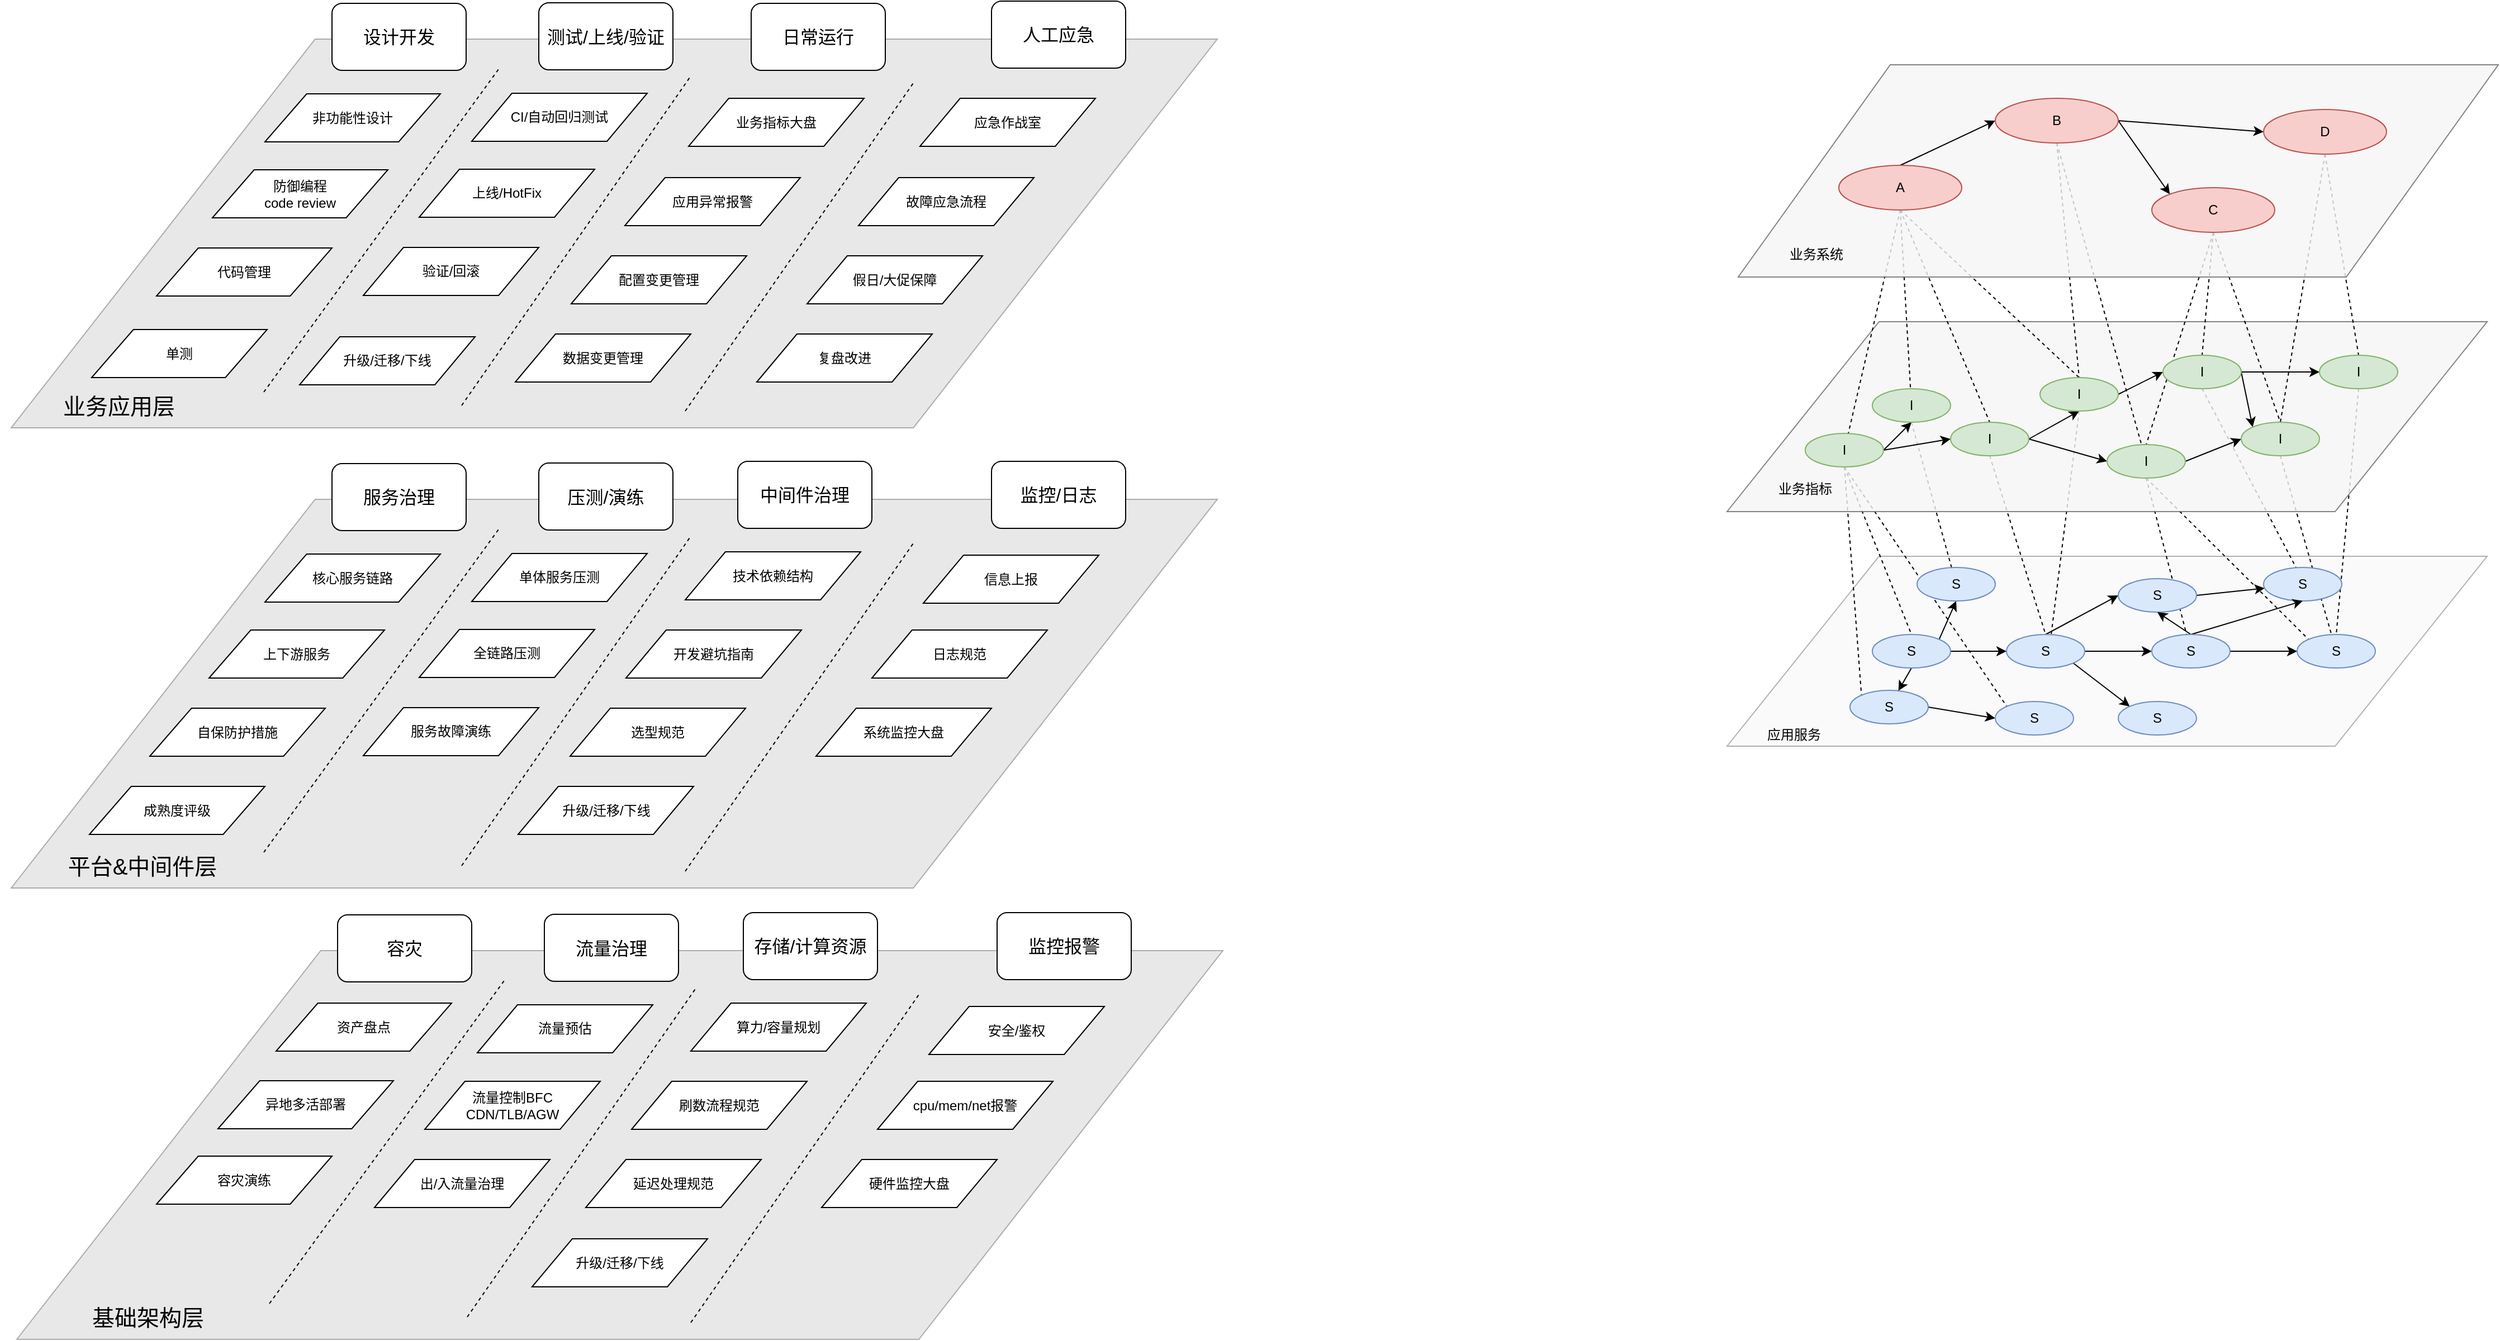 <mxfile version="13.1.11" type="github">
  <diagram id="OuX-MszPN_uHdtCJEdoI" name="Page-1">
    <mxGraphModel dx="4361" dy="1268" grid="0" gridSize="10" guides="1" tooltips="1" connect="1" arrows="1" fold="1" page="1" pageScale="1" pageWidth="827" pageHeight="1169" background="none" math="0" shadow="0">
      <root>
        <mxCell id="0" />
        <mxCell id="1" parent="0" />
        <mxCell id="bgl6uEvWcSFifs80HFpC-83" value="" style="shape=parallelogram;perimeter=parallelogramPerimeter;whiteSpace=wrap;html=1;fillColor=#D1D1D1;strokeColor=#666666;size=0.252;fontColor=#333333;opacity=50;" vertex="1" parent="1">
          <mxGeometry x="-956" y="145" width="1079" height="348" as="geometry" />
        </mxCell>
        <mxCell id="bgl6uEvWcSFifs80HFpC-37" value="" style="shape=parallelogram;perimeter=parallelogramPerimeter;whiteSpace=wrap;html=1;opacity=50;fillColor=#f5f5f5;strokeColor=#666666;fontColor=#333333;" vertex="1" parent="1">
          <mxGeometry x="579" y="608" width="680" height="170" as="geometry" />
        </mxCell>
        <mxCell id="bgl6uEvWcSFifs80HFpC-65" style="edgeStyle=none;rounded=0;orthogonalLoop=1;jettySize=auto;html=1;exitX=0.5;exitY=1;exitDx=0;exitDy=0;dashed=1;endArrow=none;endFill=0;" edge="1" parent="1" source="bgl6uEvWcSFifs80HFpC-17" target="bgl6uEvWcSFifs80HFpC-47">
          <mxGeometry relative="1" as="geometry" />
        </mxCell>
        <mxCell id="bgl6uEvWcSFifs80HFpC-66" style="edgeStyle=none;rounded=0;orthogonalLoop=1;jettySize=auto;html=1;exitX=0.5;exitY=1;exitDx=0;exitDy=0;entryX=0.5;entryY=0;entryDx=0;entryDy=0;dashed=1;endArrow=none;endFill=0;" edge="1" parent="1" source="bgl6uEvWcSFifs80HFpC-18" target="bgl6uEvWcSFifs80HFpC-41">
          <mxGeometry relative="1" as="geometry" />
        </mxCell>
        <mxCell id="bgl6uEvWcSFifs80HFpC-67" style="edgeStyle=none;rounded=0;orthogonalLoop=1;jettySize=auto;html=1;exitX=0.5;exitY=1;exitDx=0;exitDy=0;dashed=1;endArrow=none;endFill=0;" edge="1" parent="1" source="bgl6uEvWcSFifs80HFpC-19">
          <mxGeometry relative="1" as="geometry">
            <mxPoint x="869" y="678" as="targetPoint" />
          </mxGeometry>
        </mxCell>
        <mxCell id="bgl6uEvWcSFifs80HFpC-70" style="edgeStyle=none;rounded=0;orthogonalLoop=1;jettySize=auto;html=1;exitX=0.5;exitY=1;exitDx=0;exitDy=0;entryX=0.414;entryY=0;entryDx=0;entryDy=0;entryPerimeter=0;dashed=1;endArrow=none;endFill=0;" edge="1" parent="1" source="bgl6uEvWcSFifs80HFpC-20" target="bgl6uEvWcSFifs80HFpC-43">
          <mxGeometry relative="1" as="geometry" />
        </mxCell>
        <mxCell id="bgl6uEvWcSFifs80HFpC-72" style="edgeStyle=none;rounded=0;orthogonalLoop=1;jettySize=auto;html=1;exitX=0.5;exitY=1;exitDx=0;exitDy=0;entryX=0.5;entryY=0;entryDx=0;entryDy=0;dashed=1;endArrow=none;endFill=0;" edge="1" parent="1" source="bgl6uEvWcSFifs80HFpC-21" target="bgl6uEvWcSFifs80HFpC-48">
          <mxGeometry relative="1" as="geometry" />
        </mxCell>
        <mxCell id="bgl6uEvWcSFifs80HFpC-68" style="edgeStyle=none;rounded=0;orthogonalLoop=1;jettySize=auto;html=1;exitX=0.5;exitY=1;exitDx=0;exitDy=0;dashed=1;endArrow=none;endFill=0;" edge="1" parent="1" source="bgl6uEvWcSFifs80HFpC-22" target="bgl6uEvWcSFifs80HFpC-45">
          <mxGeometry relative="1" as="geometry" />
        </mxCell>
        <mxCell id="bgl6uEvWcSFifs80HFpC-69" style="edgeStyle=none;rounded=0;orthogonalLoop=1;jettySize=auto;html=1;exitX=0.5;exitY=1;exitDx=0;exitDy=0;entryX=0;entryY=0;entryDx=0;entryDy=0;dashed=1;endArrow=none;endFill=0;" edge="1" parent="1" source="bgl6uEvWcSFifs80HFpC-22" target="bgl6uEvWcSFifs80HFpC-48">
          <mxGeometry relative="1" as="geometry" />
        </mxCell>
        <mxCell id="bgl6uEvWcSFifs80HFpC-71" style="edgeStyle=none;rounded=0;orthogonalLoop=1;jettySize=auto;html=1;exitX=0.5;exitY=1;exitDx=0;exitDy=0;dashed=1;endArrow=none;endFill=0;" edge="1" parent="1" source="bgl6uEvWcSFifs80HFpC-23" target="bgl6uEvWcSFifs80HFpC-48">
          <mxGeometry relative="1" as="geometry" />
        </mxCell>
        <mxCell id="bgl6uEvWcSFifs80HFpC-49" style="edgeStyle=none;rounded=0;orthogonalLoop=1;jettySize=auto;html=1;exitX=0.5;exitY=1;exitDx=0;exitDy=0;entryX=0;entryY=0;entryDx=0;entryDy=0;dashed=1;endArrow=none;endFill=0;" edge="1" parent="1" source="bgl6uEvWcSFifs80HFpC-9" target="bgl6uEvWcSFifs80HFpC-38">
          <mxGeometry relative="1" as="geometry" />
        </mxCell>
        <mxCell id="bgl6uEvWcSFifs80HFpC-50" style="edgeStyle=none;rounded=0;orthogonalLoop=1;jettySize=auto;html=1;exitX=0.5;exitY=1;exitDx=0;exitDy=0;entryX=0.5;entryY=0;entryDx=0;entryDy=0;dashed=1;endArrow=none;endFill=0;" edge="1" parent="1" source="bgl6uEvWcSFifs80HFpC-9" target="bgl6uEvWcSFifs80HFpC-39">
          <mxGeometry relative="1" as="geometry" />
        </mxCell>
        <mxCell id="bgl6uEvWcSFifs80HFpC-51" style="edgeStyle=none;rounded=0;orthogonalLoop=1;jettySize=auto;html=1;exitX=0.5;exitY=1;exitDx=0;exitDy=0;entryX=0;entryY=0;entryDx=0;entryDy=0;dashed=1;endArrow=none;endFill=0;" edge="1" parent="1" source="bgl6uEvWcSFifs80HFpC-9" target="bgl6uEvWcSFifs80HFpC-40">
          <mxGeometry relative="1" as="geometry" />
        </mxCell>
        <mxCell id="bgl6uEvWcSFifs80HFpC-8" value="" style="shape=parallelogram;perimeter=parallelogramPerimeter;whiteSpace=wrap;html=1;opacity=80;fillColor=#f5f5f5;strokeColor=#666666;fontColor=#333333;" vertex="1" parent="1">
          <mxGeometry x="579" y="398" width="680" height="170" as="geometry" />
        </mxCell>
        <mxCell id="bgl6uEvWcSFifs80HFpC-25" style="edgeStyle=none;rounded=0;orthogonalLoop=1;jettySize=auto;html=1;exitX=0.5;exitY=1;exitDx=0;exitDy=0;dashed=1;endArrow=none;endFill=0;" edge="1" parent="1" source="bgl6uEvWcSFifs80HFpC-4" target="bgl6uEvWcSFifs80HFpC-17">
          <mxGeometry relative="1" as="geometry" />
        </mxCell>
        <mxCell id="bgl6uEvWcSFifs80HFpC-26" style="edgeStyle=none;rounded=0;orthogonalLoop=1;jettySize=auto;html=1;exitX=0.5;exitY=1;exitDx=0;exitDy=0;entryX=0.5;entryY=0;entryDx=0;entryDy=0;dashed=1;endArrow=none;endFill=0;" edge="1" parent="1" source="bgl6uEvWcSFifs80HFpC-4" target="bgl6uEvWcSFifs80HFpC-18">
          <mxGeometry relative="1" as="geometry" />
        </mxCell>
        <mxCell id="bgl6uEvWcSFifs80HFpC-30" style="edgeStyle=none;rounded=0;orthogonalLoop=1;jettySize=auto;html=1;exitX=0.5;exitY=1;exitDx=0;exitDy=0;entryX=0.5;entryY=0;entryDx=0;entryDy=0;dashed=1;endArrow=none;endFill=0;" edge="1" parent="1" source="bgl6uEvWcSFifs80HFpC-4" target="bgl6uEvWcSFifs80HFpC-19">
          <mxGeometry relative="1" as="geometry" />
        </mxCell>
        <mxCell id="bgl6uEvWcSFifs80HFpC-27" style="edgeStyle=none;rounded=0;orthogonalLoop=1;jettySize=auto;html=1;exitX=0.5;exitY=1;exitDx=0;exitDy=0;entryX=0.5;entryY=0;entryDx=0;entryDy=0;dashed=1;endArrow=none;endFill=0;" edge="1" parent="1" source="bgl6uEvWcSFifs80HFpC-5" target="bgl6uEvWcSFifs80HFpC-19">
          <mxGeometry relative="1" as="geometry" />
        </mxCell>
        <mxCell id="bgl6uEvWcSFifs80HFpC-28" style="edgeStyle=none;rounded=0;orthogonalLoop=1;jettySize=auto;html=1;exitX=0.5;exitY=1;exitDx=0;exitDy=0;dashed=1;endArrow=none;endFill=0;" edge="1" parent="1" source="bgl6uEvWcSFifs80HFpC-5" target="bgl6uEvWcSFifs80HFpC-22">
          <mxGeometry relative="1" as="geometry" />
        </mxCell>
        <mxCell id="bgl6uEvWcSFifs80HFpC-32" style="edgeStyle=none;rounded=0;orthogonalLoop=1;jettySize=auto;html=1;exitX=0.5;exitY=1;exitDx=0;exitDy=0;entryX=0.5;entryY=0;entryDx=0;entryDy=0;dashed=1;endArrow=none;endFill=0;" edge="1" parent="1" source="bgl6uEvWcSFifs80HFpC-6" target="bgl6uEvWcSFifs80HFpC-21">
          <mxGeometry relative="1" as="geometry" />
        </mxCell>
        <mxCell id="bgl6uEvWcSFifs80HFpC-33" style="edgeStyle=none;rounded=0;orthogonalLoop=1;jettySize=auto;html=1;exitX=0.5;exitY=1;exitDx=0;exitDy=0;entryX=0.5;entryY=0;entryDx=0;entryDy=0;dashed=1;endArrow=none;endFill=0;" edge="1" parent="1" source="bgl6uEvWcSFifs80HFpC-6" target="bgl6uEvWcSFifs80HFpC-23">
          <mxGeometry relative="1" as="geometry" />
        </mxCell>
        <mxCell id="bgl6uEvWcSFifs80HFpC-29" style="edgeStyle=none;rounded=0;orthogonalLoop=1;jettySize=auto;html=1;exitX=0.5;exitY=1;exitDx=0;exitDy=0;entryX=0.5;entryY=0;entryDx=0;entryDy=0;dashed=1;endArrow=none;endFill=0;" edge="1" parent="1" source="bgl6uEvWcSFifs80HFpC-7" target="bgl6uEvWcSFifs80HFpC-20">
          <mxGeometry relative="1" as="geometry" />
        </mxCell>
        <mxCell id="bgl6uEvWcSFifs80HFpC-31" style="edgeStyle=none;rounded=0;orthogonalLoop=1;jettySize=auto;html=1;exitX=0.5;exitY=1;exitDx=0;exitDy=0;entryX=0.5;entryY=0;entryDx=0;entryDy=0;dashed=1;endArrow=none;endFill=0;" edge="1" parent="1" source="bgl6uEvWcSFifs80HFpC-7" target="bgl6uEvWcSFifs80HFpC-22">
          <mxGeometry relative="1" as="geometry" />
        </mxCell>
        <mxCell id="bgl6uEvWcSFifs80HFpC-34" style="edgeStyle=none;rounded=0;orthogonalLoop=1;jettySize=auto;html=1;exitX=0.5;exitY=1;exitDx=0;exitDy=0;entryX=0.5;entryY=0;entryDx=0;entryDy=0;dashed=1;endArrow=none;endFill=0;" edge="1" parent="1" source="bgl6uEvWcSFifs80HFpC-7" target="bgl6uEvWcSFifs80HFpC-23">
          <mxGeometry relative="1" as="geometry" />
        </mxCell>
        <mxCell id="bgl6uEvWcSFifs80HFpC-24" style="edgeStyle=none;rounded=0;orthogonalLoop=1;jettySize=auto;html=1;exitX=0.5;exitY=1;exitDx=0;exitDy=0;dashed=1;endArrow=none;endFill=0;" edge="1" parent="1" source="bgl6uEvWcSFifs80HFpC-4" target="bgl6uEvWcSFifs80HFpC-9">
          <mxGeometry relative="1" as="geometry" />
        </mxCell>
        <mxCell id="bgl6uEvWcSFifs80HFpC-1" value="" style="shape=parallelogram;perimeter=parallelogramPerimeter;whiteSpace=wrap;html=1;opacity=80;fillColor=#f5f5f5;strokeColor=#666666;fontColor=#333333;" vertex="1" parent="1">
          <mxGeometry x="589" y="168" width="680" height="190" as="geometry" />
        </mxCell>
        <mxCell id="bgl6uEvWcSFifs80HFpC-14" style="rounded=0;orthogonalLoop=1;jettySize=auto;html=1;exitX=0.5;exitY=0;exitDx=0;exitDy=0;entryX=0;entryY=0.5;entryDx=0;entryDy=0;" edge="1" parent="1" source="bgl6uEvWcSFifs80HFpC-4" target="bgl6uEvWcSFifs80HFpC-5">
          <mxGeometry relative="1" as="geometry" />
        </mxCell>
        <mxCell id="bgl6uEvWcSFifs80HFpC-4" value="A" style="ellipse;whiteSpace=wrap;html=1;fillColor=#f8cecc;strokeColor=#b85450;" vertex="1" parent="1">
          <mxGeometry x="679" y="258" width="110" height="40" as="geometry" />
        </mxCell>
        <mxCell id="bgl6uEvWcSFifs80HFpC-15" style="edgeStyle=none;rounded=0;orthogonalLoop=1;jettySize=auto;html=1;exitX=1;exitY=0.5;exitDx=0;exitDy=0;entryX=0;entryY=0;entryDx=0;entryDy=0;" edge="1" parent="1" source="bgl6uEvWcSFifs80HFpC-5" target="bgl6uEvWcSFifs80HFpC-7">
          <mxGeometry relative="1" as="geometry" />
        </mxCell>
        <mxCell id="bgl6uEvWcSFifs80HFpC-16" style="edgeStyle=none;rounded=0;orthogonalLoop=1;jettySize=auto;html=1;exitX=1;exitY=0.5;exitDx=0;exitDy=0;entryX=0;entryY=0.5;entryDx=0;entryDy=0;" edge="1" parent="1" source="bgl6uEvWcSFifs80HFpC-5" target="bgl6uEvWcSFifs80HFpC-6">
          <mxGeometry relative="1" as="geometry" />
        </mxCell>
        <mxCell id="bgl6uEvWcSFifs80HFpC-5" value="B" style="ellipse;whiteSpace=wrap;html=1;strokeColor=#b85450;fillColor=#f8cecc;" vertex="1" parent="1">
          <mxGeometry x="819" y="198" width="110" height="40" as="geometry" />
        </mxCell>
        <mxCell id="bgl6uEvWcSFifs80HFpC-6" value="D" style="ellipse;whiteSpace=wrap;html=1;strokeColor=#b85450;fillColor=#f8cecc;" vertex="1" parent="1">
          <mxGeometry x="1059" y="208" width="110" height="40" as="geometry" />
        </mxCell>
        <mxCell id="bgl6uEvWcSFifs80HFpC-7" value="C" style="ellipse;whiteSpace=wrap;html=1;strokeColor=#b85450;fillColor=#f8cecc;" vertex="1" parent="1">
          <mxGeometry x="959" y="278" width="110" height="40" as="geometry" />
        </mxCell>
        <mxCell id="bgl6uEvWcSFifs80HFpC-73" style="edgeStyle=none;rounded=0;orthogonalLoop=1;jettySize=auto;html=1;entryX=0.5;entryY=1;entryDx=0;entryDy=0;endArrow=classic;endFill=1;exitX=1;exitY=0.5;exitDx=0;exitDy=0;" edge="1" parent="1" source="bgl6uEvWcSFifs80HFpC-9" target="bgl6uEvWcSFifs80HFpC-17">
          <mxGeometry relative="1" as="geometry">
            <mxPoint x="729" y="513" as="sourcePoint" />
          </mxGeometry>
        </mxCell>
        <mxCell id="bgl6uEvWcSFifs80HFpC-74" style="edgeStyle=none;rounded=0;orthogonalLoop=1;jettySize=auto;html=1;exitX=1;exitY=0.5;exitDx=0;exitDy=0;entryX=0;entryY=0.5;entryDx=0;entryDy=0;endArrow=classic;endFill=1;" edge="1" parent="1" source="bgl6uEvWcSFifs80HFpC-9" target="bgl6uEvWcSFifs80HFpC-18">
          <mxGeometry relative="1" as="geometry" />
        </mxCell>
        <mxCell id="bgl6uEvWcSFifs80HFpC-9" value="I" style="ellipse;whiteSpace=wrap;html=1;fillColor=#d5e8d4;strokeColor=#82b366;" vertex="1" parent="1">
          <mxGeometry x="649" y="498" width="70" height="30" as="geometry" />
        </mxCell>
        <mxCell id="bgl6uEvWcSFifs80HFpC-13" value="业务系统" style="text;html=1;strokeColor=none;fillColor=none;align=center;verticalAlign=middle;whiteSpace=wrap;rounded=0;" vertex="1" parent="1">
          <mxGeometry x="599" y="328" width="120" height="20" as="geometry" />
        </mxCell>
        <mxCell id="bgl6uEvWcSFifs80HFpC-17" value="I" style="ellipse;whiteSpace=wrap;html=1;fillColor=#d5e8d4;strokeColor=#82b366;" vertex="1" parent="1">
          <mxGeometry x="709" y="458" width="70" height="30" as="geometry" />
        </mxCell>
        <mxCell id="bgl6uEvWcSFifs80HFpC-75" style="edgeStyle=none;rounded=0;orthogonalLoop=1;jettySize=auto;html=1;exitX=1;exitY=0.5;exitDx=0;exitDy=0;entryX=0.5;entryY=1;entryDx=0;entryDy=0;endArrow=classic;endFill=1;" edge="1" parent="1" source="bgl6uEvWcSFifs80HFpC-18" target="bgl6uEvWcSFifs80HFpC-19">
          <mxGeometry relative="1" as="geometry" />
        </mxCell>
        <mxCell id="bgl6uEvWcSFifs80HFpC-80" style="edgeStyle=none;rounded=0;orthogonalLoop=1;jettySize=auto;html=1;exitX=1;exitY=0.5;exitDx=0;exitDy=0;entryX=0;entryY=0.5;entryDx=0;entryDy=0;endArrow=classic;endFill=1;" edge="1" parent="1" source="bgl6uEvWcSFifs80HFpC-18" target="bgl6uEvWcSFifs80HFpC-22">
          <mxGeometry relative="1" as="geometry" />
        </mxCell>
        <mxCell id="bgl6uEvWcSFifs80HFpC-18" value="I" style="ellipse;whiteSpace=wrap;html=1;fillColor=#d5e8d4;strokeColor=#82b366;" vertex="1" parent="1">
          <mxGeometry x="779" y="488" width="70" height="30" as="geometry" />
        </mxCell>
        <mxCell id="bgl6uEvWcSFifs80HFpC-76" style="edgeStyle=none;rounded=0;orthogonalLoop=1;jettySize=auto;html=1;exitX=1;exitY=0.5;exitDx=0;exitDy=0;entryX=0;entryY=0.5;entryDx=0;entryDy=0;endArrow=classic;endFill=1;" edge="1" parent="1" source="bgl6uEvWcSFifs80HFpC-19" target="bgl6uEvWcSFifs80HFpC-20">
          <mxGeometry relative="1" as="geometry" />
        </mxCell>
        <mxCell id="bgl6uEvWcSFifs80HFpC-19" value="I" style="ellipse;whiteSpace=wrap;html=1;fillColor=#d5e8d4;strokeColor=#82b366;" vertex="1" parent="1">
          <mxGeometry x="859" y="448" width="70" height="30" as="geometry" />
        </mxCell>
        <mxCell id="bgl6uEvWcSFifs80HFpC-78" style="edgeStyle=none;rounded=0;orthogonalLoop=1;jettySize=auto;html=1;exitX=1;exitY=0.5;exitDx=0;exitDy=0;entryX=0;entryY=0.5;entryDx=0;entryDy=0;endArrow=classic;endFill=1;" edge="1" parent="1" source="bgl6uEvWcSFifs80HFpC-20" target="bgl6uEvWcSFifs80HFpC-21">
          <mxGeometry relative="1" as="geometry" />
        </mxCell>
        <mxCell id="bgl6uEvWcSFifs80HFpC-81" style="edgeStyle=none;rounded=0;orthogonalLoop=1;jettySize=auto;html=1;exitX=1;exitY=0.5;exitDx=0;exitDy=0;entryX=0;entryY=0;entryDx=0;entryDy=0;endArrow=classic;endFill=1;" edge="1" parent="1" source="bgl6uEvWcSFifs80HFpC-20" target="bgl6uEvWcSFifs80HFpC-23">
          <mxGeometry relative="1" as="geometry" />
        </mxCell>
        <mxCell id="bgl6uEvWcSFifs80HFpC-20" value="I" style="ellipse;whiteSpace=wrap;html=1;fillColor=#d5e8d4;strokeColor=#82b366;" vertex="1" parent="1">
          <mxGeometry x="969" y="428" width="70" height="30" as="geometry" />
        </mxCell>
        <mxCell id="bgl6uEvWcSFifs80HFpC-21" value="I" style="ellipse;whiteSpace=wrap;html=1;fillColor=#d5e8d4;strokeColor=#82b366;" vertex="1" parent="1">
          <mxGeometry x="1109" y="428" width="70" height="30" as="geometry" />
        </mxCell>
        <mxCell id="bgl6uEvWcSFifs80HFpC-79" style="edgeStyle=none;rounded=0;orthogonalLoop=1;jettySize=auto;html=1;exitX=1;exitY=0.5;exitDx=0;exitDy=0;entryX=0;entryY=0.5;entryDx=0;entryDy=0;endArrow=classic;endFill=1;" edge="1" parent="1" source="bgl6uEvWcSFifs80HFpC-22" target="bgl6uEvWcSFifs80HFpC-23">
          <mxGeometry relative="1" as="geometry" />
        </mxCell>
        <mxCell id="bgl6uEvWcSFifs80HFpC-22" value="I" style="ellipse;whiteSpace=wrap;html=1;fillColor=#d5e8d4;strokeColor=#82b366;" vertex="1" parent="1">
          <mxGeometry x="919" y="508" width="70" height="30" as="geometry" />
        </mxCell>
        <mxCell id="bgl6uEvWcSFifs80HFpC-23" value="I" style="ellipse;whiteSpace=wrap;html=1;fillColor=#d5e8d4;strokeColor=#82b366;" vertex="1" parent="1">
          <mxGeometry x="1039" y="488" width="70" height="30" as="geometry" />
        </mxCell>
        <mxCell id="bgl6uEvWcSFifs80HFpC-35" value="业务指标" style="text;html=1;strokeColor=none;fillColor=none;align=center;verticalAlign=middle;whiteSpace=wrap;rounded=0;" vertex="1" parent="1">
          <mxGeometry x="589" y="538" width="120" height="20" as="geometry" />
        </mxCell>
        <mxCell id="bgl6uEvWcSFifs80HFpC-63" style="edgeStyle=none;rounded=0;orthogonalLoop=1;jettySize=auto;html=1;exitX=1;exitY=0.5;exitDx=0;exitDy=0;entryX=0;entryY=0.5;entryDx=0;entryDy=0;" edge="1" parent="1" source="bgl6uEvWcSFifs80HFpC-38" target="bgl6uEvWcSFifs80HFpC-40">
          <mxGeometry relative="1" as="geometry" />
        </mxCell>
        <mxCell id="bgl6uEvWcSFifs80HFpC-38" value="S" style="ellipse;whiteSpace=wrap;html=1;fillColor=#dae8fc;strokeColor=#6c8ebf;" vertex="1" parent="1">
          <mxGeometry x="689" y="728" width="70" height="30" as="geometry" />
        </mxCell>
        <mxCell id="bgl6uEvWcSFifs80HFpC-52" style="edgeStyle=none;rounded=0;orthogonalLoop=1;jettySize=auto;html=1;exitX=1;exitY=0.5;exitDx=0;exitDy=0;entryX=0;entryY=0.5;entryDx=0;entryDy=0;" edge="1" parent="1" source="bgl6uEvWcSFifs80HFpC-39" target="bgl6uEvWcSFifs80HFpC-41">
          <mxGeometry relative="1" as="geometry" />
        </mxCell>
        <mxCell id="bgl6uEvWcSFifs80HFpC-55" style="edgeStyle=none;rounded=0;orthogonalLoop=1;jettySize=auto;html=1;exitX=1;exitY=0;exitDx=0;exitDy=0;entryX=0.5;entryY=1;entryDx=0;entryDy=0;" edge="1" parent="1" source="bgl6uEvWcSFifs80HFpC-39" target="bgl6uEvWcSFifs80HFpC-47">
          <mxGeometry relative="1" as="geometry" />
        </mxCell>
        <mxCell id="bgl6uEvWcSFifs80HFpC-56" style="edgeStyle=none;rounded=0;orthogonalLoop=1;jettySize=auto;html=1;exitX=0.5;exitY=1;exitDx=0;exitDy=0;" edge="1" parent="1" source="bgl6uEvWcSFifs80HFpC-39" target="bgl6uEvWcSFifs80HFpC-38">
          <mxGeometry relative="1" as="geometry" />
        </mxCell>
        <mxCell id="bgl6uEvWcSFifs80HFpC-39" value="S" style="ellipse;whiteSpace=wrap;html=1;fillColor=#dae8fc;strokeColor=#6c8ebf;" vertex="1" parent="1">
          <mxGeometry x="709" y="678" width="70" height="30" as="geometry" />
        </mxCell>
        <mxCell id="bgl6uEvWcSFifs80HFpC-40" value="S" style="ellipse;whiteSpace=wrap;html=1;fillColor=#dae8fc;strokeColor=#6c8ebf;" vertex="1" parent="1">
          <mxGeometry x="819" y="738" width="70" height="30" as="geometry" />
        </mxCell>
        <mxCell id="bgl6uEvWcSFifs80HFpC-53" style="edgeStyle=none;rounded=0;orthogonalLoop=1;jettySize=auto;html=1;exitX=1;exitY=0.5;exitDx=0;exitDy=0;entryX=0;entryY=0.5;entryDx=0;entryDy=0;" edge="1" parent="1" source="bgl6uEvWcSFifs80HFpC-41" target="bgl6uEvWcSFifs80HFpC-45">
          <mxGeometry relative="1" as="geometry" />
        </mxCell>
        <mxCell id="bgl6uEvWcSFifs80HFpC-58" style="edgeStyle=none;rounded=0;orthogonalLoop=1;jettySize=auto;html=1;exitX=0.5;exitY=0;exitDx=0;exitDy=0;entryX=0;entryY=0.5;entryDx=0;entryDy=0;" edge="1" parent="1" source="bgl6uEvWcSFifs80HFpC-41" target="bgl6uEvWcSFifs80HFpC-42">
          <mxGeometry relative="1" as="geometry" />
        </mxCell>
        <mxCell id="bgl6uEvWcSFifs80HFpC-64" style="edgeStyle=none;rounded=0;orthogonalLoop=1;jettySize=auto;html=1;exitX=1;exitY=1;exitDx=0;exitDy=0;entryX=0;entryY=0;entryDx=0;entryDy=0;" edge="1" parent="1" source="bgl6uEvWcSFifs80HFpC-41" target="bgl6uEvWcSFifs80HFpC-44">
          <mxGeometry relative="1" as="geometry" />
        </mxCell>
        <mxCell id="bgl6uEvWcSFifs80HFpC-41" value="S" style="ellipse;whiteSpace=wrap;html=1;fillColor=#dae8fc;strokeColor=#6c8ebf;" vertex="1" parent="1">
          <mxGeometry x="829" y="678" width="70" height="30" as="geometry" />
        </mxCell>
        <mxCell id="bgl6uEvWcSFifs80HFpC-59" style="edgeStyle=none;rounded=0;orthogonalLoop=1;jettySize=auto;html=1;exitX=1;exitY=0.5;exitDx=0;exitDy=0;" edge="1" parent="1" source="bgl6uEvWcSFifs80HFpC-42" target="bgl6uEvWcSFifs80HFpC-43">
          <mxGeometry relative="1" as="geometry" />
        </mxCell>
        <mxCell id="bgl6uEvWcSFifs80HFpC-42" value="S" style="ellipse;whiteSpace=wrap;html=1;fillColor=#dae8fc;strokeColor=#6c8ebf;" vertex="1" parent="1">
          <mxGeometry x="929" y="628" width="70" height="30" as="geometry" />
        </mxCell>
        <mxCell id="bgl6uEvWcSFifs80HFpC-43" value="S" style="ellipse;whiteSpace=wrap;html=1;fillColor=#dae8fc;strokeColor=#6c8ebf;" vertex="1" parent="1">
          <mxGeometry x="1059" y="618" width="70" height="30" as="geometry" />
        </mxCell>
        <mxCell id="bgl6uEvWcSFifs80HFpC-44" value="S" style="ellipse;whiteSpace=wrap;html=1;fillColor=#dae8fc;strokeColor=#6c8ebf;" vertex="1" parent="1">
          <mxGeometry x="929" y="738" width="70" height="30" as="geometry" />
        </mxCell>
        <mxCell id="bgl6uEvWcSFifs80HFpC-54" style="edgeStyle=none;rounded=0;orthogonalLoop=1;jettySize=auto;html=1;exitX=1;exitY=0.5;exitDx=0;exitDy=0;entryX=0;entryY=0.5;entryDx=0;entryDy=0;" edge="1" parent="1" source="bgl6uEvWcSFifs80HFpC-45" target="bgl6uEvWcSFifs80HFpC-48">
          <mxGeometry relative="1" as="geometry" />
        </mxCell>
        <mxCell id="bgl6uEvWcSFifs80HFpC-60" style="edgeStyle=none;rounded=0;orthogonalLoop=1;jettySize=auto;html=1;exitX=0.5;exitY=0;exitDx=0;exitDy=0;entryX=0.5;entryY=1;entryDx=0;entryDy=0;" edge="1" parent="1" source="bgl6uEvWcSFifs80HFpC-45" target="bgl6uEvWcSFifs80HFpC-43">
          <mxGeometry relative="1" as="geometry" />
        </mxCell>
        <mxCell id="bgl6uEvWcSFifs80HFpC-61" style="edgeStyle=none;rounded=0;orthogonalLoop=1;jettySize=auto;html=1;exitX=0.5;exitY=0;exitDx=0;exitDy=0;entryX=0.5;entryY=1;entryDx=0;entryDy=0;" edge="1" parent="1" source="bgl6uEvWcSFifs80HFpC-45" target="bgl6uEvWcSFifs80HFpC-42">
          <mxGeometry relative="1" as="geometry" />
        </mxCell>
        <mxCell id="bgl6uEvWcSFifs80HFpC-45" value="S" style="ellipse;whiteSpace=wrap;html=1;fillColor=#dae8fc;strokeColor=#6c8ebf;" vertex="1" parent="1">
          <mxGeometry x="959" y="678" width="70" height="30" as="geometry" />
        </mxCell>
        <mxCell id="bgl6uEvWcSFifs80HFpC-46" value="应用服务" style="text;html=1;strokeColor=none;fillColor=none;align=center;verticalAlign=middle;whiteSpace=wrap;rounded=0;" vertex="1" parent="1">
          <mxGeometry x="579" y="758" width="120" height="20" as="geometry" />
        </mxCell>
        <mxCell id="bgl6uEvWcSFifs80HFpC-47" value="S" style="ellipse;whiteSpace=wrap;html=1;fillColor=#dae8fc;strokeColor=#6c8ebf;" vertex="1" parent="1">
          <mxGeometry x="749" y="618" width="70" height="30" as="geometry" />
        </mxCell>
        <mxCell id="bgl6uEvWcSFifs80HFpC-48" value="S" style="ellipse;whiteSpace=wrap;html=1;fillColor=#dae8fc;strokeColor=#6c8ebf;" vertex="1" parent="1">
          <mxGeometry x="1089" y="678" width="70" height="30" as="geometry" />
        </mxCell>
        <mxCell id="bgl6uEvWcSFifs80HFpC-85" value="测试/上线/验证" style="rounded=1;whiteSpace=wrap;html=1;fontSize=16;" vertex="1" parent="1">
          <mxGeometry x="-484" y="112.5" width="120" height="60" as="geometry" />
        </mxCell>
        <mxCell id="bgl6uEvWcSFifs80HFpC-86" value="设计开发" style="rounded=1;whiteSpace=wrap;html=1;fontSize=16;" vertex="1" parent="1">
          <mxGeometry x="-669" y="113" width="120" height="60" as="geometry" />
        </mxCell>
        <mxCell id="bgl6uEvWcSFifs80HFpC-88" value="非功能性设计" style="shape=parallelogram;perimeter=parallelogramPerimeter;whiteSpace=wrap;html=1;size=0.238;fontSize=12;" vertex="1" parent="1">
          <mxGeometry x="-729" y="194" width="157" height="43" as="geometry" />
        </mxCell>
        <mxCell id="bgl6uEvWcSFifs80HFpC-90" value="日常运行" style="rounded=1;whiteSpace=wrap;html=1;fontSize=16;" vertex="1" parent="1">
          <mxGeometry x="-294" y="113" width="120" height="60" as="geometry" />
        </mxCell>
        <mxCell id="bgl6uEvWcSFifs80HFpC-91" value="CI/自动回归测试" style="shape=parallelogram;perimeter=parallelogramPerimeter;whiteSpace=wrap;html=1;size=0.229;" vertex="1" parent="1">
          <mxGeometry x="-544" y="193.5" width="157" height="43" as="geometry" />
        </mxCell>
        <mxCell id="bgl6uEvWcSFifs80HFpC-93" value="单测" style="shape=parallelogram;perimeter=parallelogramPerimeter;whiteSpace=wrap;html=1;size=0.238;fontSize=12;" vertex="1" parent="1">
          <mxGeometry x="-884" y="405" width="157" height="43" as="geometry" />
        </mxCell>
        <mxCell id="bgl6uEvWcSFifs80HFpC-95" value="上线/HotFix" style="shape=parallelogram;perimeter=parallelogramPerimeter;whiteSpace=wrap;html=1;size=0.229;" vertex="1" parent="1">
          <mxGeometry x="-591" y="261.5" width="157" height="43" as="geometry" />
        </mxCell>
        <mxCell id="bgl6uEvWcSFifs80HFpC-96" value="验证/回滚" style="shape=parallelogram;perimeter=parallelogramPerimeter;whiteSpace=wrap;html=1;size=0.229;" vertex="1" parent="1">
          <mxGeometry x="-641" y="331.5" width="157" height="43" as="geometry" />
        </mxCell>
        <mxCell id="bgl6uEvWcSFifs80HFpC-97" value="应用异常报警" style="shape=parallelogram;perimeter=parallelogramPerimeter;whiteSpace=wrap;html=1;size=0.229;" vertex="1" parent="1">
          <mxGeometry x="-407" y="269" width="157" height="43" as="geometry" />
        </mxCell>
        <mxCell id="bgl6uEvWcSFifs80HFpC-99" value="数据变更管理" style="shape=parallelogram;perimeter=parallelogramPerimeter;whiteSpace=wrap;html=1;size=0.229;" vertex="1" parent="1">
          <mxGeometry x="-505" y="409" width="157" height="43" as="geometry" />
        </mxCell>
        <mxCell id="bgl6uEvWcSFifs80HFpC-101" value="代码管理" style="shape=parallelogram;perimeter=parallelogramPerimeter;whiteSpace=wrap;html=1;size=0.238;fontSize=12;" vertex="1" parent="1">
          <mxGeometry x="-826" y="332" width="157" height="43" as="geometry" />
        </mxCell>
        <mxCell id="bgl6uEvWcSFifs80HFpC-102" value="升级/迁移/下线" style="shape=parallelogram;perimeter=parallelogramPerimeter;whiteSpace=wrap;html=1;size=0.229;" vertex="1" parent="1">
          <mxGeometry x="-698" y="411.5" width="157" height="43" as="geometry" />
        </mxCell>
        <mxCell id="bgl6uEvWcSFifs80HFpC-103" value="人工应急" style="rounded=1;whiteSpace=wrap;html=1;fontSize=16;" vertex="1" parent="1">
          <mxGeometry x="-79" y="111" width="120" height="60" as="geometry" />
        </mxCell>
        <mxCell id="bgl6uEvWcSFifs80HFpC-104" value="故障应急流程" style="shape=parallelogram;perimeter=parallelogramPerimeter;whiteSpace=wrap;html=1;size=0.229;" vertex="1" parent="1">
          <mxGeometry x="-198" y="269" width="157" height="43" as="geometry" />
        </mxCell>
        <mxCell id="bgl6uEvWcSFifs80HFpC-108" value="" style="endArrow=none;dashed=1;html=1;fontSize=12;" edge="1" parent="1">
          <mxGeometry width="50" height="50" relative="1" as="geometry">
            <mxPoint x="-730" y="461" as="sourcePoint" />
            <mxPoint x="-520" y="172" as="targetPoint" />
          </mxGeometry>
        </mxCell>
        <mxCell id="bgl6uEvWcSFifs80HFpC-109" value="" style="endArrow=none;dashed=1;html=1;fontSize=12;" edge="1" parent="1">
          <mxGeometry width="50" height="50" relative="1" as="geometry">
            <mxPoint x="-553" y="473" as="sourcePoint" />
            <mxPoint x="-348" y="178" as="targetPoint" />
          </mxGeometry>
        </mxCell>
        <mxCell id="bgl6uEvWcSFifs80HFpC-110" value="" style="endArrow=none;dashed=1;html=1;fontSize=12;" edge="1" parent="1">
          <mxGeometry width="50" height="50" relative="1" as="geometry">
            <mxPoint x="-353" y="478" as="sourcePoint" />
            <mxPoint x="-148" y="183" as="targetPoint" />
          </mxGeometry>
        </mxCell>
        <mxCell id="bgl6uEvWcSFifs80HFpC-111" value="假日/大促保障" style="shape=parallelogram;perimeter=parallelogramPerimeter;whiteSpace=wrap;html=1;size=0.229;" vertex="1" parent="1">
          <mxGeometry x="-244" y="339" width="157" height="43" as="geometry" />
        </mxCell>
        <mxCell id="bgl6uEvWcSFifs80HFpC-112" value="应急作战室" style="shape=parallelogram;perimeter=parallelogramPerimeter;whiteSpace=wrap;html=1;size=0.229;" vertex="1" parent="1">
          <mxGeometry x="-143" y="198" width="157" height="43" as="geometry" />
        </mxCell>
        <mxCell id="bgl6uEvWcSFifs80HFpC-113" value="" style="shape=parallelogram;perimeter=parallelogramPerimeter;whiteSpace=wrap;html=1;opacity=50;fillColor=#D1D1D1;strokeColor=#666666;fontColor=#333333;size=0.252;" vertex="1" parent="1">
          <mxGeometry x="-956" y="557" width="1079" height="348" as="geometry" />
        </mxCell>
        <mxCell id="bgl6uEvWcSFifs80HFpC-114" value="压测/演练" style="rounded=1;whiteSpace=wrap;html=1;fontSize=16;" vertex="1" parent="1">
          <mxGeometry x="-484" y="524.5" width="120" height="60" as="geometry" />
        </mxCell>
        <mxCell id="bgl6uEvWcSFifs80HFpC-115" value="服务治理" style="rounded=1;whiteSpace=wrap;html=1;fontSize=16;" vertex="1" parent="1">
          <mxGeometry x="-669" y="525" width="120" height="60" as="geometry" />
        </mxCell>
        <mxCell id="bgl6uEvWcSFifs80HFpC-116" value="核心服务链路" style="shape=parallelogram;perimeter=parallelogramPerimeter;whiteSpace=wrap;html=1;size=0.238;fontSize=12;" vertex="1" parent="1">
          <mxGeometry x="-729" y="606" width="157" height="43" as="geometry" />
        </mxCell>
        <mxCell id="bgl6uEvWcSFifs80HFpC-117" value="中间件治理" style="rounded=1;whiteSpace=wrap;html=1;fontSize=16;" vertex="1" parent="1">
          <mxGeometry x="-306" y="523" width="120" height="60" as="geometry" />
        </mxCell>
        <mxCell id="bgl6uEvWcSFifs80HFpC-118" value="单体服务压测" style="shape=parallelogram;perimeter=parallelogramPerimeter;whiteSpace=wrap;html=1;size=0.229;" vertex="1" parent="1">
          <mxGeometry x="-544" y="605.5" width="157" height="43" as="geometry" />
        </mxCell>
        <mxCell id="bgl6uEvWcSFifs80HFpC-119" value="自保防护措施" style="shape=parallelogram;perimeter=parallelogramPerimeter;whiteSpace=wrap;html=1;size=0.238;fontSize=12;" vertex="1" parent="1">
          <mxGeometry x="-832" y="744" width="157" height="43" as="geometry" />
        </mxCell>
        <mxCell id="bgl6uEvWcSFifs80HFpC-120" value="全链路压测" style="shape=parallelogram;perimeter=parallelogramPerimeter;whiteSpace=wrap;html=1;size=0.229;" vertex="1" parent="1">
          <mxGeometry x="-591" y="673.5" width="157" height="43" as="geometry" />
        </mxCell>
        <mxCell id="bgl6uEvWcSFifs80HFpC-121" value="服务故障演练" style="shape=parallelogram;perimeter=parallelogramPerimeter;whiteSpace=wrap;html=1;size=0.229;" vertex="1" parent="1">
          <mxGeometry x="-641" y="743.5" width="157" height="43" as="geometry" />
        </mxCell>
        <mxCell id="bgl6uEvWcSFifs80HFpC-122" value="技术依赖结构" style="shape=parallelogram;perimeter=parallelogramPerimeter;whiteSpace=wrap;html=1;size=0.229;" vertex="1" parent="1">
          <mxGeometry x="-353" y="604" width="157" height="43" as="geometry" />
        </mxCell>
        <mxCell id="bgl6uEvWcSFifs80HFpC-123" value="开发避坑指南" style="shape=parallelogram;perimeter=parallelogramPerimeter;whiteSpace=wrap;html=1;size=0.229;" vertex="1" parent="1">
          <mxGeometry x="-406" y="674" width="157" height="43" as="geometry" />
        </mxCell>
        <mxCell id="bgl6uEvWcSFifs80HFpC-124" value="选型规范" style="shape=parallelogram;perimeter=parallelogramPerimeter;whiteSpace=wrap;html=1;size=0.229;" vertex="1" parent="1">
          <mxGeometry x="-456" y="744" width="157" height="43" as="geometry" />
        </mxCell>
        <mxCell id="bgl6uEvWcSFifs80HFpC-125" value="上下游服务" style="shape=parallelogram;perimeter=parallelogramPerimeter;whiteSpace=wrap;html=1;size=0.238;fontSize=12;" vertex="1" parent="1">
          <mxGeometry x="-779" y="674" width="157" height="43" as="geometry" />
        </mxCell>
        <mxCell id="bgl6uEvWcSFifs80HFpC-127" value="监控/日志" style="rounded=1;whiteSpace=wrap;html=1;fontSize=16;" vertex="1" parent="1">
          <mxGeometry x="-79" y="523" width="120" height="60" as="geometry" />
        </mxCell>
        <mxCell id="bgl6uEvWcSFifs80HFpC-128" value="信息上报" style="shape=parallelogram;perimeter=parallelogramPerimeter;whiteSpace=wrap;html=1;size=0.229;" vertex="1" parent="1">
          <mxGeometry x="-140" y="607" width="157" height="43" as="geometry" />
        </mxCell>
        <mxCell id="bgl6uEvWcSFifs80HFpC-130" value="" style="endArrow=none;dashed=1;html=1;fontSize=12;" edge="1" parent="1">
          <mxGeometry width="50" height="50" relative="1" as="geometry">
            <mxPoint x="-730" y="873" as="sourcePoint" />
            <mxPoint x="-520" y="584" as="targetPoint" />
          </mxGeometry>
        </mxCell>
        <mxCell id="bgl6uEvWcSFifs80HFpC-131" value="" style="endArrow=none;dashed=1;html=1;fontSize=12;" edge="1" parent="1">
          <mxGeometry width="50" height="50" relative="1" as="geometry">
            <mxPoint x="-553" y="885" as="sourcePoint" />
            <mxPoint x="-348" y="590" as="targetPoint" />
          </mxGeometry>
        </mxCell>
        <mxCell id="bgl6uEvWcSFifs80HFpC-132" value="" style="endArrow=none;dashed=1;html=1;fontSize=12;" edge="1" parent="1">
          <mxGeometry width="50" height="50" relative="1" as="geometry">
            <mxPoint x="-353" y="890" as="sourcePoint" />
            <mxPoint x="-148" y="595" as="targetPoint" />
          </mxGeometry>
        </mxCell>
        <mxCell id="bgl6uEvWcSFifs80HFpC-133" value="日志规范" style="shape=parallelogram;perimeter=parallelogramPerimeter;whiteSpace=wrap;html=1;size=0.229;" vertex="1" parent="1">
          <mxGeometry x="-186" y="674" width="157" height="43" as="geometry" />
        </mxCell>
        <mxCell id="bgl6uEvWcSFifs80HFpC-134" value="系统监控大盘" style="shape=parallelogram;perimeter=parallelogramPerimeter;whiteSpace=wrap;html=1;size=0.229;" vertex="1" parent="1">
          <mxGeometry x="-236" y="744" width="157" height="43" as="geometry" />
        </mxCell>
        <mxCell id="bgl6uEvWcSFifs80HFpC-135" value="复盘改进" style="shape=parallelogram;perimeter=parallelogramPerimeter;whiteSpace=wrap;html=1;size=0.229;" vertex="1" parent="1">
          <mxGeometry x="-289" y="409" width="157" height="43" as="geometry" />
        </mxCell>
        <mxCell id="bgl6uEvWcSFifs80HFpC-136" value="业务应用层" style="text;html=1;strokeColor=none;fillColor=none;align=center;verticalAlign=middle;whiteSpace=wrap;rounded=0;fontSize=20;opacity=60;" vertex="1" parent="1">
          <mxGeometry x="-966" y="463" width="213" height="20" as="geometry" />
        </mxCell>
        <mxCell id="bgl6uEvWcSFifs80HFpC-137" value="平台&amp;amp;中间件层" style="text;html=1;strokeColor=none;fillColor=none;align=center;verticalAlign=middle;whiteSpace=wrap;rounded=0;fontSize=20;opacity=60;" vertex="1" parent="1">
          <mxGeometry x="-945" y="875" width="213" height="20" as="geometry" />
        </mxCell>
        <mxCell id="bgl6uEvWcSFifs80HFpC-138" value="" style="shape=parallelogram;perimeter=parallelogramPerimeter;whiteSpace=wrap;html=1;fillColor=#D1D1D1;strokeColor=#666666;fontColor=#333333;size=0.252;opacity=50;" vertex="1" parent="1">
          <mxGeometry x="-951" y="961" width="1079" height="348" as="geometry" />
        </mxCell>
        <mxCell id="bgl6uEvWcSFifs80HFpC-139" value="流量治理" style="rounded=1;whiteSpace=wrap;html=1;fontSize=16;" vertex="1" parent="1">
          <mxGeometry x="-479" y="928.5" width="120" height="60" as="geometry" />
        </mxCell>
        <mxCell id="bgl6uEvWcSFifs80HFpC-140" value="容灾" style="rounded=1;whiteSpace=wrap;html=1;fontSize=16;" vertex="1" parent="1">
          <mxGeometry x="-664" y="929" width="120" height="60" as="geometry" />
        </mxCell>
        <mxCell id="bgl6uEvWcSFifs80HFpC-141" value="异地多活部署" style="shape=parallelogram;perimeter=parallelogramPerimeter;whiteSpace=wrap;html=1;size=0.238;fontSize=12;" vertex="1" parent="1">
          <mxGeometry x="-771" y="1077.5" width="157" height="43" as="geometry" />
        </mxCell>
        <mxCell id="bgl6uEvWcSFifs80HFpC-142" value="存储/计算资源" style="rounded=1;whiteSpace=wrap;html=1;fontSize=16;" vertex="1" parent="1">
          <mxGeometry x="-301" y="927" width="120" height="60" as="geometry" />
        </mxCell>
        <mxCell id="bgl6uEvWcSFifs80HFpC-143" value="流量预估" style="shape=parallelogram;perimeter=parallelogramPerimeter;whiteSpace=wrap;html=1;size=0.229;" vertex="1" parent="1">
          <mxGeometry x="-539" y="1009.5" width="157" height="43" as="geometry" />
        </mxCell>
        <mxCell id="bgl6uEvWcSFifs80HFpC-145" value="出/入流量治理" style="shape=parallelogram;perimeter=parallelogramPerimeter;whiteSpace=wrap;html=1;size=0.229;" vertex="1" parent="1">
          <mxGeometry x="-631" y="1148" width="157" height="43" as="geometry" />
        </mxCell>
        <mxCell id="bgl6uEvWcSFifs80HFpC-146" value="流量控制BFC&lt;br&gt;CDN/TLB/AGW" style="shape=parallelogram;perimeter=parallelogramPerimeter;whiteSpace=wrap;html=1;size=0.229;" vertex="1" parent="1">
          <mxGeometry x="-586" y="1078" width="157" height="43" as="geometry" />
        </mxCell>
        <mxCell id="bgl6uEvWcSFifs80HFpC-147" value="算力/容量规划" style="shape=parallelogram;perimeter=parallelogramPerimeter;whiteSpace=wrap;html=1;size=0.229;" vertex="1" parent="1">
          <mxGeometry x="-348" y="1008" width="157" height="43" as="geometry" />
        </mxCell>
        <mxCell id="bgl6uEvWcSFifs80HFpC-148" value="刷数流程规范" style="shape=parallelogram;perimeter=parallelogramPerimeter;whiteSpace=wrap;html=1;size=0.229;" vertex="1" parent="1">
          <mxGeometry x="-401" y="1078" width="157" height="43" as="geometry" />
        </mxCell>
        <mxCell id="bgl6uEvWcSFifs80HFpC-150" value="容灾演练" style="shape=parallelogram;perimeter=parallelogramPerimeter;whiteSpace=wrap;html=1;size=0.238;fontSize=12;" vertex="1" parent="1">
          <mxGeometry x="-826" y="1145" width="157" height="43" as="geometry" />
        </mxCell>
        <mxCell id="bgl6uEvWcSFifs80HFpC-151" value="监控报警" style="rounded=1;whiteSpace=wrap;html=1;fontSize=16;" vertex="1" parent="1">
          <mxGeometry x="-74" y="927" width="120" height="60" as="geometry" />
        </mxCell>
        <mxCell id="bgl6uEvWcSFifs80HFpC-152" value="安全/鉴权" style="shape=parallelogram;perimeter=parallelogramPerimeter;whiteSpace=wrap;html=1;size=0.229;" vertex="1" parent="1">
          <mxGeometry x="-135" y="1011" width="157" height="43" as="geometry" />
        </mxCell>
        <mxCell id="bgl6uEvWcSFifs80HFpC-153" value="延迟处理规范" style="shape=parallelogram;perimeter=parallelogramPerimeter;whiteSpace=wrap;html=1;size=0.229;" vertex="1" parent="1">
          <mxGeometry x="-442" y="1148" width="157" height="43" as="geometry" />
        </mxCell>
        <mxCell id="bgl6uEvWcSFifs80HFpC-154" value="" style="endArrow=none;dashed=1;html=1;fontSize=12;" edge="1" parent="1">
          <mxGeometry width="50" height="50" relative="1" as="geometry">
            <mxPoint x="-725" y="1277" as="sourcePoint" />
            <mxPoint x="-515.0" y="988.0" as="targetPoint" />
          </mxGeometry>
        </mxCell>
        <mxCell id="bgl6uEvWcSFifs80HFpC-155" value="" style="endArrow=none;dashed=1;html=1;fontSize=12;" edge="1" parent="1">
          <mxGeometry width="50" height="50" relative="1" as="geometry">
            <mxPoint x="-548" y="1289" as="sourcePoint" />
            <mxPoint x="-343" y="994" as="targetPoint" />
          </mxGeometry>
        </mxCell>
        <mxCell id="bgl6uEvWcSFifs80HFpC-156" value="" style="endArrow=none;dashed=1;html=1;fontSize=12;" edge="1" parent="1">
          <mxGeometry width="50" height="50" relative="1" as="geometry">
            <mxPoint x="-348" y="1294" as="sourcePoint" />
            <mxPoint x="-143" y="999" as="targetPoint" />
          </mxGeometry>
        </mxCell>
        <mxCell id="bgl6uEvWcSFifs80HFpC-157" value="cpu/mem/net报警" style="shape=parallelogram;perimeter=parallelogramPerimeter;whiteSpace=wrap;html=1;size=0.229;" vertex="1" parent="1">
          <mxGeometry x="-181" y="1078" width="157" height="43" as="geometry" />
        </mxCell>
        <mxCell id="bgl6uEvWcSFifs80HFpC-158" value="硬件监控大盘" style="shape=parallelogram;perimeter=parallelogramPerimeter;whiteSpace=wrap;html=1;size=0.229;" vertex="1" parent="1">
          <mxGeometry x="-231" y="1148" width="157" height="43" as="geometry" />
        </mxCell>
        <mxCell id="bgl6uEvWcSFifs80HFpC-159" value="基础架构层" style="text;html=1;strokeColor=none;fillColor=none;align=center;verticalAlign=middle;whiteSpace=wrap;rounded=0;fontSize=20;opacity=60;" vertex="1" parent="1">
          <mxGeometry x="-940" y="1279" width="213" height="20" as="geometry" />
        </mxCell>
        <mxCell id="bgl6uEvWcSFifs80HFpC-161" value="防御编程&lt;br&gt;code review" style="shape=parallelogram;perimeter=parallelogramPerimeter;whiteSpace=wrap;html=1;size=0.238;fontSize=12;" vertex="1" parent="1">
          <mxGeometry x="-776" y="262" width="157" height="43" as="geometry" />
        </mxCell>
        <mxCell id="bgl6uEvWcSFifs80HFpC-162" value="配置变更管理" style="shape=parallelogram;perimeter=parallelogramPerimeter;whiteSpace=wrap;html=1;size=0.229;" vertex="1" parent="1">
          <mxGeometry x="-455" y="339" width="157" height="43" as="geometry" />
        </mxCell>
        <mxCell id="bgl6uEvWcSFifs80HFpC-163" value="业务指标大盘" style="shape=parallelogram;perimeter=parallelogramPerimeter;whiteSpace=wrap;html=1;size=0.229;" vertex="1" parent="1">
          <mxGeometry x="-350" y="198" width="157" height="43" as="geometry" />
        </mxCell>
        <mxCell id="bgl6uEvWcSFifs80HFpC-164" value="资产盘点" style="shape=parallelogram;perimeter=parallelogramPerimeter;whiteSpace=wrap;html=1;size=0.238;fontSize=12;" vertex="1" parent="1">
          <mxGeometry x="-719" y="1008" width="157" height="43" as="geometry" />
        </mxCell>
        <mxCell id="bgl6uEvWcSFifs80HFpC-166" value="成熟度评级" style="shape=parallelogram;perimeter=parallelogramPerimeter;whiteSpace=wrap;html=1;size=0.238;fontSize=12;" vertex="1" parent="1">
          <mxGeometry x="-886" y="814" width="157" height="43" as="geometry" />
        </mxCell>
        <mxCell id="bgl6uEvWcSFifs80HFpC-167" value="升级/迁移/下线" style="shape=parallelogram;perimeter=parallelogramPerimeter;whiteSpace=wrap;html=1;size=0.229;" vertex="1" parent="1">
          <mxGeometry x="-502.5" y="814" width="157" height="43" as="geometry" />
        </mxCell>
        <mxCell id="bgl6uEvWcSFifs80HFpC-168" value="升级/迁移/下线" style="shape=parallelogram;perimeter=parallelogramPerimeter;whiteSpace=wrap;html=1;size=0.229;" vertex="1" parent="1">
          <mxGeometry x="-490" y="1219" width="157" height="43" as="geometry" />
        </mxCell>
      </root>
    </mxGraphModel>
  </diagram>
</mxfile>
